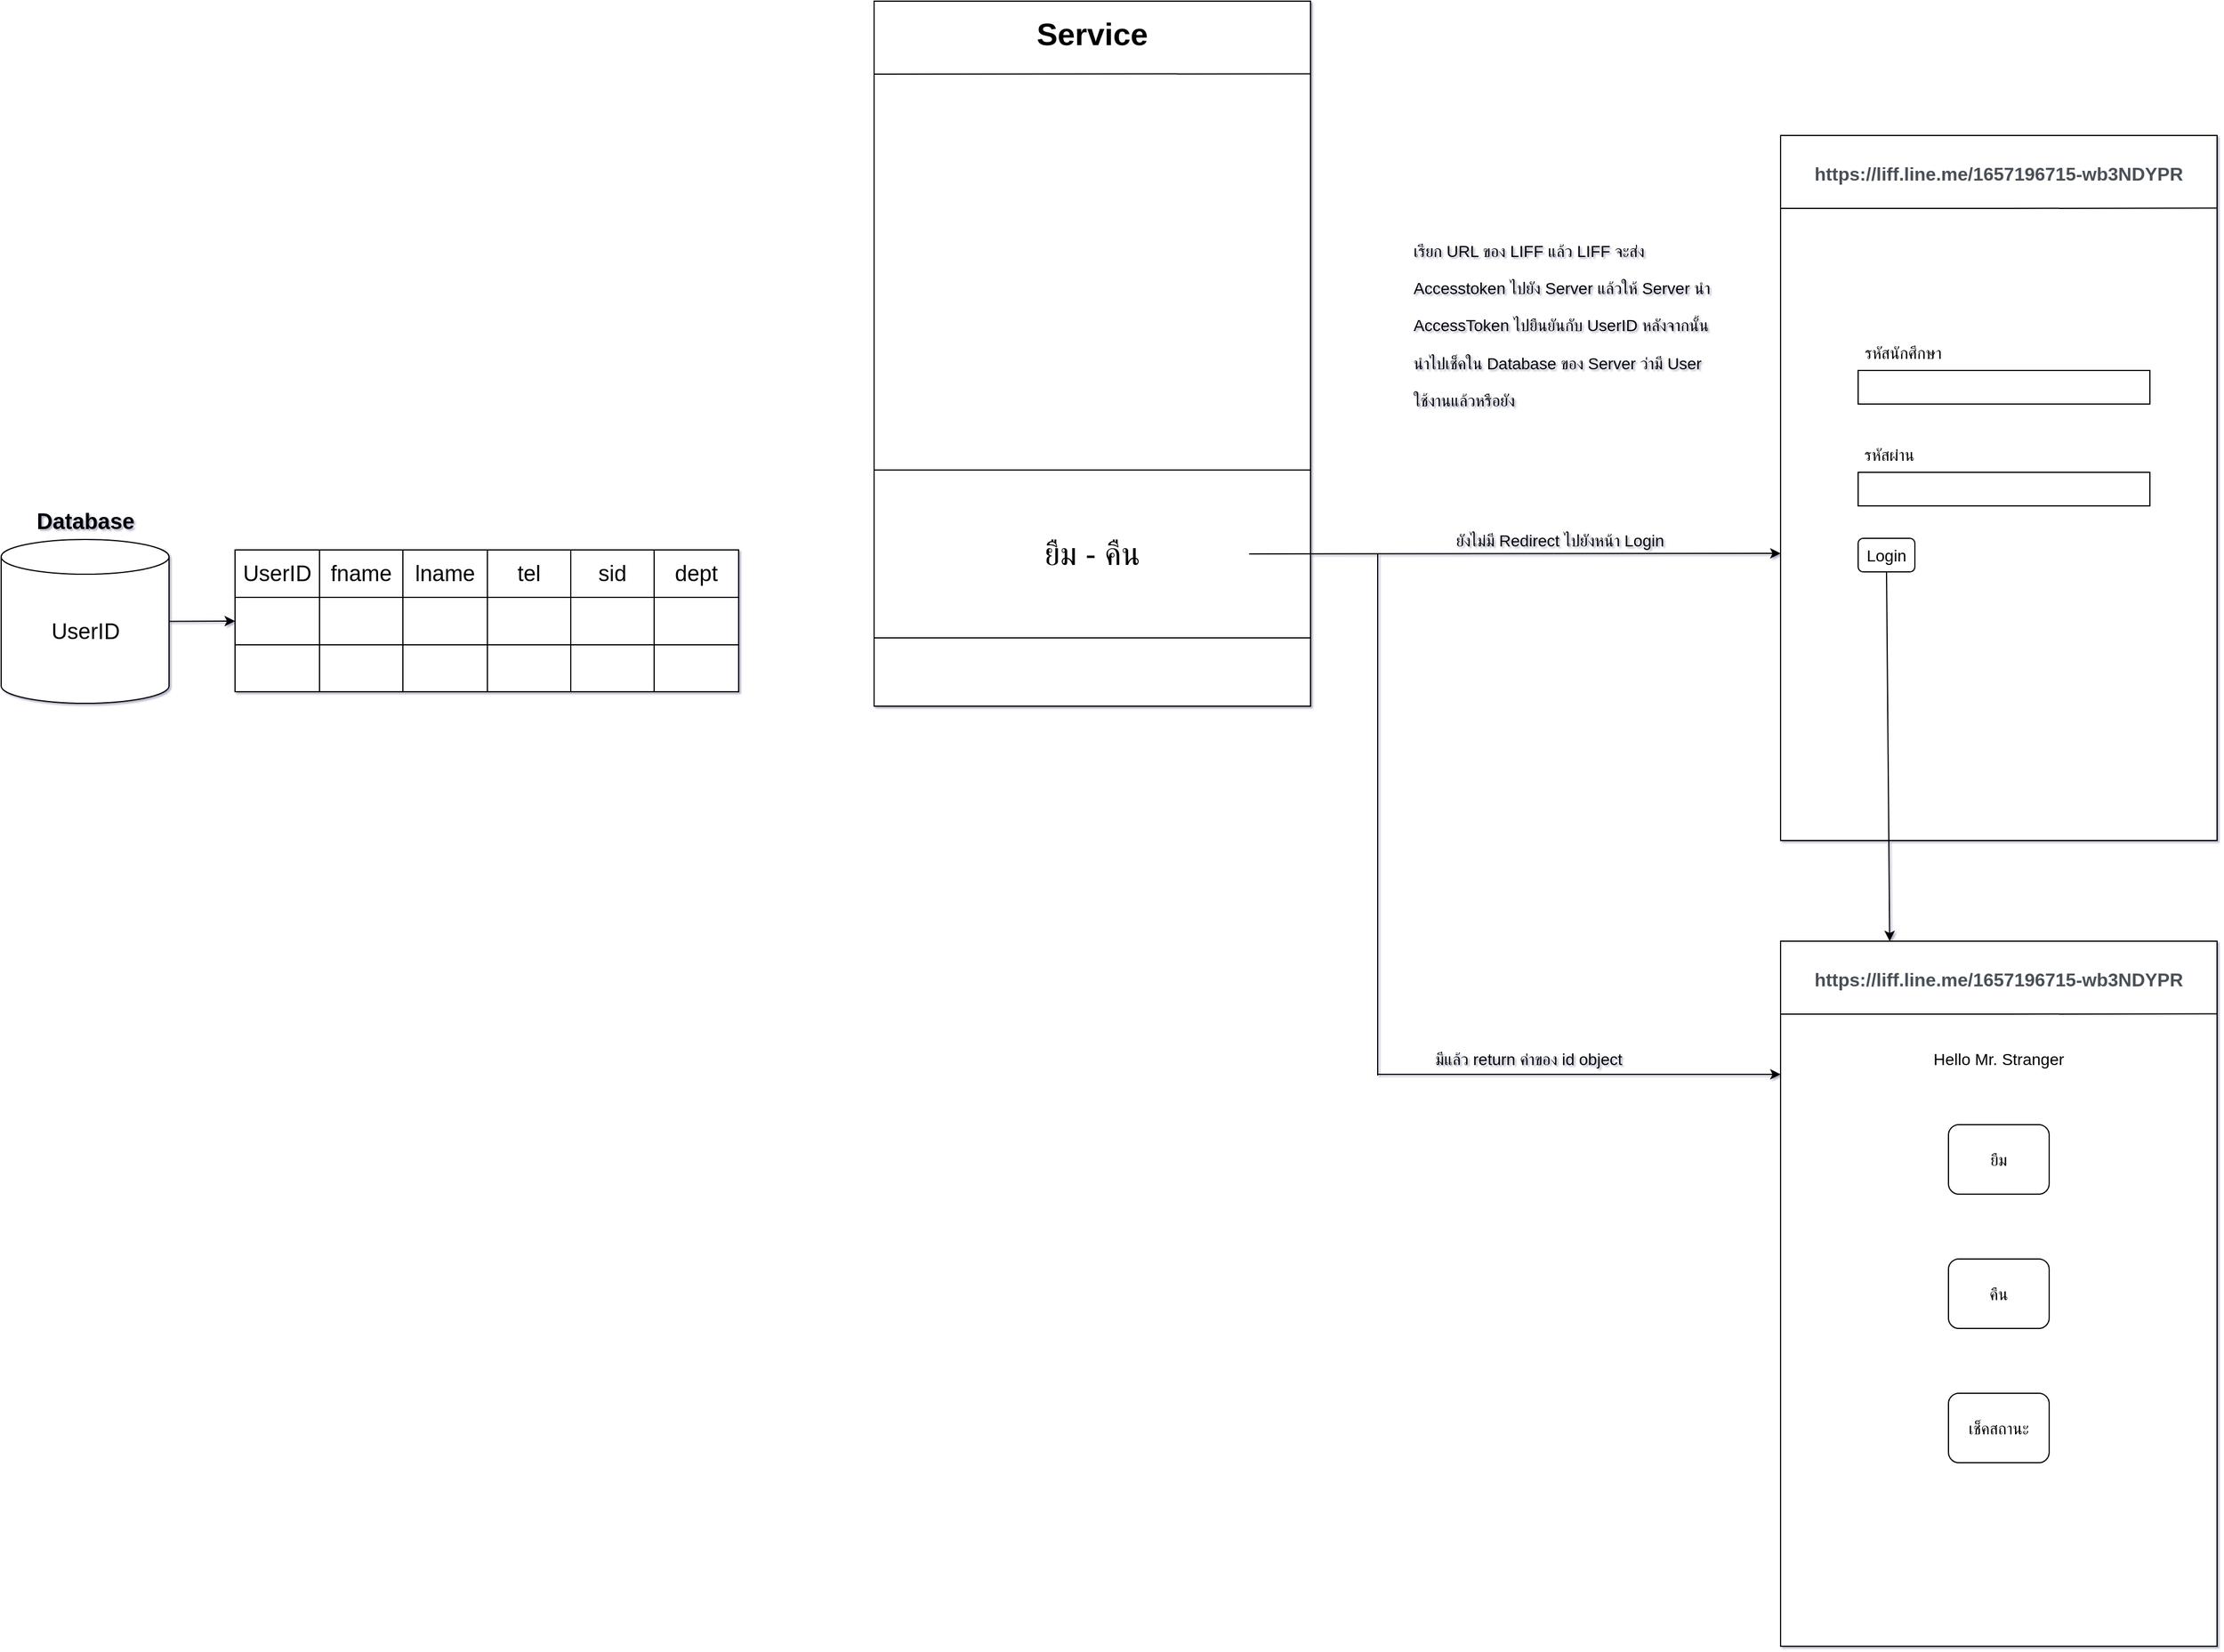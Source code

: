 <mxfile version="17.4.2" type="device"><diagram id="jK2OxjTC_O_EuV1zXGFA" name="Page-1"><mxGraphModel dx="2774" dy="1046" grid="1" gridSize="29" guides="1" tooltips="1" connect="1" arrows="1" fold="1" page="1" pageScale="1" pageWidth="850" pageHeight="1100" background="#ffffff" math="0" shadow="1"><root><mxCell id="0"/><mxCell id="1" parent="0"/><mxCell id="t9RGDMrRw25TWYJttGCa-8" value="" style="group" parent="1" vertex="1" connectable="0"><mxGeometry width="377" height="609" as="geometry"/></mxCell><mxCell id="t9RGDMrRw25TWYJttGCa-1" value="" style="rounded=0;whiteSpace=wrap;html=1;" parent="t9RGDMrRw25TWYJttGCa-8" vertex="1"><mxGeometry width="377" height="609" as="geometry"/></mxCell><mxCell id="t9RGDMrRw25TWYJttGCa-2" value="" style="endArrow=none;html=1;rounded=0;entryX=1;entryY=0.103;entryDx=0;entryDy=0;entryPerimeter=0;" parent="t9RGDMrRw25TWYJttGCa-8" target="t9RGDMrRw25TWYJttGCa-1" edge="1"><mxGeometry width="50" height="50" relative="1" as="geometry"><mxPoint y="63" as="sourcePoint"/><mxPoint x="377" y="58" as="targetPoint"/></mxGeometry></mxCell><mxCell id="t9RGDMrRw25TWYJttGCa-3" value="&lt;font style=&quot;font-size: 27px&quot;&gt;&lt;b&gt;Service&lt;/b&gt;&lt;/font&gt;" style="text;html=1;strokeColor=none;fillColor=none;align=center;verticalAlign=middle;whiteSpace=wrap;rounded=0;" parent="t9RGDMrRw25TWYJttGCa-8" vertex="1"><mxGeometry width="377" height="58" as="geometry"/></mxCell><mxCell id="t9RGDMrRw25TWYJttGCa-4" value="" style="rounded=0;whiteSpace=wrap;html=1;fontSize=27;" parent="t9RGDMrRw25TWYJttGCa-8" vertex="1"><mxGeometry y="405" width="377" height="145" as="geometry"/></mxCell><mxCell id="t9RGDMrRw25TWYJttGCa-6" value="ยืม - คืน" style="text;html=1;strokeColor=none;fillColor=none;align=center;verticalAlign=middle;whiteSpace=wrap;rounded=0;fontSize=27;" parent="t9RGDMrRw25TWYJttGCa-8" vertex="1"><mxGeometry y="405" width="377" height="146" as="geometry"/></mxCell><mxCell id="t9RGDMrRw25TWYJttGCa-9" value="" style="endArrow=classic;html=1;rounded=0;fontSize=27;" parent="t9RGDMrRw25TWYJttGCa-8" edge="1"><mxGeometry width="50" height="50" relative="1" as="geometry"><mxPoint x="324" y="477.5" as="sourcePoint"/><mxPoint x="783" y="477" as="targetPoint"/></mxGeometry></mxCell><mxCell id="t9RGDMrRw25TWYJttGCa-20" value="&lt;font style=&quot;font-size: 14px&quot;&gt;เรียก URL ของ LIFF แล้ว LIFF จะส่ง Accesstoken ไปยัง Server แล้วให้ Server นำ AccessToken ไปยืนยันกับ UserID หลังจากนั้น นำไปเช็คใน Database ของ Server ว่ามี User ใช้งานแล้วหรือยัง&lt;/font&gt;" style="text;html=1;strokeColor=none;fillColor=none;align=left;verticalAlign=middle;whiteSpace=wrap;rounded=0;fontSize=27;" parent="1" vertex="1"><mxGeometry x="464" y="203" width="261" height="145" as="geometry"/></mxCell><mxCell id="t9RGDMrRw25TWYJttGCa-21" value="" style="group" parent="1" vertex="1" connectable="0"><mxGeometry x="783" y="116" width="377" height="609" as="geometry"/></mxCell><mxCell id="t9RGDMrRw25TWYJttGCa-12" value="" style="rounded=0;whiteSpace=wrap;html=1;" parent="t9RGDMrRw25TWYJttGCa-21" vertex="1"><mxGeometry width="377" height="609" as="geometry"/></mxCell><mxCell id="t9RGDMrRw25TWYJttGCa-13" value="" style="endArrow=none;html=1;rounded=0;entryX=1;entryY=0.103;entryDx=0;entryDy=0;entryPerimeter=0;" parent="t9RGDMrRw25TWYJttGCa-21" target="t9RGDMrRw25TWYJttGCa-12" edge="1"><mxGeometry width="50" height="50" relative="1" as="geometry"><mxPoint y="63" as="sourcePoint"/><mxPoint x="377" y="58" as="targetPoint"/><Array as="points"><mxPoint x="197" y="63"/></Array></mxGeometry></mxCell><mxCell id="t9RGDMrRw25TWYJttGCa-18" value="&lt;span style=&quot;color: rgb(73 , 80 , 87) ; font-family: &amp;#34;roboto&amp;#34; , &amp;#34;meiryo&amp;#34; , , , &amp;#34;blinkmacsystemfont&amp;#34; , &amp;#34;segoe ui&amp;#34; , &amp;#34;helvetica neue&amp;#34; , &amp;#34;segoe ui emoji&amp;#34; , &amp;#34;segoe ui symbol&amp;#34; , &amp;#34;apple color emoji&amp;#34; , &amp;#34;noto color emoji&amp;#34; , &amp;#34;noto emoji&amp;#34; , sans-serif , &amp;#34;arial&amp;#34; ; font-size: 16px ; background-color: rgb(255 , 255 , 255)&quot;&gt;&lt;b&gt;https://liff.line.me/1657196715-wb3NDYPR&lt;/b&gt;&lt;/span&gt;" style="text;html=1;strokeColor=none;fillColor=none;align=center;verticalAlign=middle;whiteSpace=wrap;rounded=0;fontSize=27;" parent="t9RGDMrRw25TWYJttGCa-21" vertex="1"><mxGeometry x="17" y="15" width="343" height="29" as="geometry"/></mxCell><mxCell id="t9RGDMrRw25TWYJttGCa-49" value="" style="rounded=0;whiteSpace=wrap;html=1;fontSize=14;" parent="t9RGDMrRw25TWYJttGCa-21" vertex="1"><mxGeometry x="67" y="203" width="252" height="29" as="geometry"/></mxCell><mxCell id="t9RGDMrRw25TWYJttGCa-50" value="" style="rounded=0;whiteSpace=wrap;html=1;fontSize=14;" parent="t9RGDMrRw25TWYJttGCa-21" vertex="1"><mxGeometry x="67" y="291" width="252" height="29" as="geometry"/></mxCell><mxCell id="t9RGDMrRw25TWYJttGCa-51" value="รหัสนักศึกษา" style="text;html=1;strokeColor=none;fillColor=none;align=center;verticalAlign=middle;whiteSpace=wrap;rounded=0;fontSize=14;" parent="t9RGDMrRw25TWYJttGCa-21" vertex="1"><mxGeometry x="67" y="173" width="78" height="30" as="geometry"/></mxCell><mxCell id="t9RGDMrRw25TWYJttGCa-59" value="รหัสผ่าน" style="text;html=1;strokeColor=none;fillColor=none;align=center;verticalAlign=middle;whiteSpace=wrap;rounded=0;fontSize=14;" parent="t9RGDMrRw25TWYJttGCa-21" vertex="1"><mxGeometry x="67" y="261" width="53.5" height="30" as="geometry"/></mxCell><mxCell id="t9RGDMrRw25TWYJttGCa-60" value="Login" style="rounded=1;whiteSpace=wrap;html=1;fontSize=14;" parent="t9RGDMrRw25TWYJttGCa-21" vertex="1"><mxGeometry x="67" y="348" width="49" height="29" as="geometry"/></mxCell><mxCell id="t9RGDMrRw25TWYJttGCa-22" value="ยังไม่มี Redirect ไปยังหน้า Login" style="text;html=1;strokeColor=none;fillColor=none;align=center;verticalAlign=middle;whiteSpace=wrap;rounded=0;fontSize=14;" parent="1" vertex="1"><mxGeometry x="491" y="451" width="203" height="30" as="geometry"/></mxCell><mxCell id="t9RGDMrRw25TWYJttGCa-23" value="" style="endArrow=classic;html=1;rounded=0;fontSize=27;" parent="1" edge="1"><mxGeometry width="50" height="50" relative="1" as="geometry"><mxPoint x="435" y="927" as="sourcePoint"/><mxPoint x="783" y="927" as="targetPoint"/></mxGeometry></mxCell><mxCell id="t9RGDMrRw25TWYJttGCa-24" value="มีแล้ว return ค่าของ id object" style="text;html=1;strokeColor=none;fillColor=none;align=center;verticalAlign=middle;whiteSpace=wrap;rounded=0;fontSize=14;" parent="1" vertex="1"><mxGeometry x="464" y="899" width="203" height="30" as="geometry"/></mxCell><mxCell id="t9RGDMrRw25TWYJttGCa-27" value="" style="group" parent="1" vertex="1" connectable="0"><mxGeometry x="783" y="812" width="377" height="609" as="geometry"/></mxCell><mxCell id="t9RGDMrRw25TWYJttGCa-28" value="" style="rounded=0;whiteSpace=wrap;html=1;" parent="t9RGDMrRw25TWYJttGCa-27" vertex="1"><mxGeometry width="377" height="609" as="geometry"/></mxCell><mxCell id="t9RGDMrRw25TWYJttGCa-29" value="" style="endArrow=none;html=1;rounded=0;entryX=1;entryY=0.103;entryDx=0;entryDy=0;entryPerimeter=0;" parent="t9RGDMrRw25TWYJttGCa-27" target="t9RGDMrRw25TWYJttGCa-28" edge="1"><mxGeometry width="50" height="50" relative="1" as="geometry"><mxPoint y="63" as="sourcePoint"/><mxPoint x="377" y="58" as="targetPoint"/><Array as="points"><mxPoint x="197" y="63"/></Array></mxGeometry></mxCell><mxCell id="t9RGDMrRw25TWYJttGCa-30" value="&lt;span style=&quot;color: rgb(73 , 80 , 87) ; font-family: &amp;#34;roboto&amp;#34; , &amp;#34;meiryo&amp;#34; , , , &amp;#34;blinkmacsystemfont&amp;#34; , &amp;#34;segoe ui&amp;#34; , &amp;#34;helvetica neue&amp;#34; , &amp;#34;segoe ui emoji&amp;#34; , &amp;#34;segoe ui symbol&amp;#34; , &amp;#34;apple color emoji&amp;#34; , &amp;#34;noto color emoji&amp;#34; , &amp;#34;noto emoji&amp;#34; , sans-serif , &amp;#34;arial&amp;#34; ; font-size: 16px ; background-color: rgb(255 , 255 , 255)&quot;&gt;&lt;b&gt;https://liff.line.me/1657196715-wb3NDYPR&lt;/b&gt;&lt;/span&gt;" style="text;html=1;strokeColor=none;fillColor=none;align=center;verticalAlign=middle;whiteSpace=wrap;rounded=0;fontSize=27;" parent="t9RGDMrRw25TWYJttGCa-27" vertex="1"><mxGeometry x="17" y="15" width="343" height="29" as="geometry"/></mxCell><mxCell id="t9RGDMrRw25TWYJttGCa-33" value="Hello Mr. Stranger" style="text;html=1;strokeColor=none;fillColor=none;align=center;verticalAlign=middle;whiteSpace=wrap;rounded=0;fontSize=14;" parent="t9RGDMrRw25TWYJttGCa-27" vertex="1"><mxGeometry x="108.25" y="87" width="160.5" height="30" as="geometry"/></mxCell><mxCell id="t9RGDMrRw25TWYJttGCa-34" value="ยืม" style="rounded=1;whiteSpace=wrap;html=1;fontSize=14;" parent="t9RGDMrRw25TWYJttGCa-27" vertex="1"><mxGeometry x="145" y="158.5" width="87" height="60" as="geometry"/></mxCell><mxCell id="t9RGDMrRw25TWYJttGCa-47" value="คืน" style="rounded=1;whiteSpace=wrap;html=1;fontSize=14;" parent="t9RGDMrRw25TWYJttGCa-27" vertex="1"><mxGeometry x="145" y="274.5" width="87" height="60" as="geometry"/></mxCell><mxCell id="t9RGDMrRw25TWYJttGCa-48" value="เช็คสถานะ" style="rounded=1;whiteSpace=wrap;html=1;fontSize=14;" parent="t9RGDMrRw25TWYJttGCa-27" vertex="1"><mxGeometry x="145" y="390.5" width="87" height="60" as="geometry"/></mxCell><mxCell id="t9RGDMrRw25TWYJttGCa-32" value="" style="endArrow=none;html=1;rounded=0;fontSize=14;" parent="1" edge="1"><mxGeometry width="50" height="50" relative="1" as="geometry"><mxPoint x="435" y="928" as="sourcePoint"/><mxPoint x="435" y="477" as="targetPoint"/></mxGeometry></mxCell><mxCell id="t9RGDMrRw25TWYJttGCa-61" value="" style="endArrow=classic;html=1;rounded=0;fontSize=14;exitX=0.5;exitY=1;exitDx=0;exitDy=0;entryX=0.25;entryY=0;entryDx=0;entryDy=0;" parent="1" source="t9RGDMrRw25TWYJttGCa-60" target="t9RGDMrRw25TWYJttGCa-28" edge="1"><mxGeometry width="50" height="50" relative="1" as="geometry"><mxPoint x="841" y="775" as="sourcePoint"/><mxPoint x="891" y="725" as="targetPoint"/></mxGeometry></mxCell><mxCell id="JSyb6OxF0_jJzWg1dHv2-58" value="" style="group" vertex="1" connectable="0" parent="1"><mxGeometry x="-754" y="435" width="145" height="171.5" as="geometry"/></mxCell><mxCell id="JSyb6OxF0_jJzWg1dHv2-1" value="" style="shape=cylinder3;whiteSpace=wrap;html=1;boundedLbl=1;backgroundOutline=1;size=15;" vertex="1" parent="JSyb6OxF0_jJzWg1dHv2-58"><mxGeometry y="30" width="145" height="141.5" as="geometry"/></mxCell><mxCell id="JSyb6OxF0_jJzWg1dHv2-2" value="&lt;font style=&quot;font-size: 19px&quot;&gt;&lt;b&gt;Database&lt;/b&gt;&lt;/font&gt;" style="text;html=1;strokeColor=none;fillColor=none;align=center;verticalAlign=middle;whiteSpace=wrap;rounded=0;" vertex="1" parent="JSyb6OxF0_jJzWg1dHv2-58"><mxGeometry x="42.5" width="60" height="30" as="geometry"/></mxCell><mxCell id="JSyb6OxF0_jJzWg1dHv2-57" value="&lt;span style=&quot;font-size: 19px&quot;&gt;UserID&lt;/span&gt;" style="text;html=1;strokeColor=none;fillColor=none;align=center;verticalAlign=middle;whiteSpace=wrap;rounded=0;" vertex="1" parent="JSyb6OxF0_jJzWg1dHv2-58"><mxGeometry x="42.5" y="94.75" width="60" height="30" as="geometry"/></mxCell><mxCell id="JSyb6OxF0_jJzWg1dHv2-61" value="" style="shape=table;html=1;whiteSpace=wrap;startSize=0;container=1;collapsible=0;childLayout=tableLayout;fontSize=19;align=center;" vertex="1" parent="1"><mxGeometry x="-552" y="474" width="435" height="122.5" as="geometry"/></mxCell><mxCell id="JSyb6OxF0_jJzWg1dHv2-62" value="" style="shape=tableRow;horizontal=0;startSize=0;swimlaneHead=0;swimlaneBody=0;top=0;left=0;bottom=0;right=0;collapsible=0;dropTarget=0;fillColor=none;points=[[0,0.5],[1,0.5]];portConstraint=eastwest;fontSize=19;align=center;" vertex="1" parent="JSyb6OxF0_jJzWg1dHv2-61"><mxGeometry width="435" height="41" as="geometry"/></mxCell><mxCell id="JSyb6OxF0_jJzWg1dHv2-80" value="UserID" style="shape=partialRectangle;html=1;whiteSpace=wrap;connectable=0;fillColor=none;top=0;left=0;bottom=0;right=0;overflow=hidden;fontSize=19;" vertex="1" parent="JSyb6OxF0_jJzWg1dHv2-62"><mxGeometry width="73" height="41" as="geometry"><mxRectangle width="73" height="41" as="alternateBounds"/></mxGeometry></mxCell><mxCell id="JSyb6OxF0_jJzWg1dHv2-77" value="fname" style="shape=partialRectangle;html=1;whiteSpace=wrap;connectable=0;fillColor=none;top=0;left=0;bottom=0;right=0;overflow=hidden;fontSize=19;" vertex="1" parent="JSyb6OxF0_jJzWg1dHv2-62"><mxGeometry x="73" width="72" height="41" as="geometry"><mxRectangle width="72" height="41" as="alternateBounds"/></mxGeometry></mxCell><mxCell id="JSyb6OxF0_jJzWg1dHv2-74" value="lname" style="shape=partialRectangle;html=1;whiteSpace=wrap;connectable=0;fillColor=none;top=0;left=0;bottom=0;right=0;overflow=hidden;fontSize=19;" vertex="1" parent="JSyb6OxF0_jJzWg1dHv2-62"><mxGeometry x="145" width="73" height="41" as="geometry"><mxRectangle width="73" height="41" as="alternateBounds"/></mxGeometry></mxCell><mxCell id="JSyb6OxF0_jJzWg1dHv2-63" value="tel" style="shape=partialRectangle;html=1;whiteSpace=wrap;connectable=0;fillColor=none;top=0;left=0;bottom=0;right=0;overflow=hidden;fontSize=19;" vertex="1" parent="JSyb6OxF0_jJzWg1dHv2-62"><mxGeometry x="218" width="72" height="41" as="geometry"><mxRectangle width="72" height="41" as="alternateBounds"/></mxGeometry></mxCell><mxCell id="JSyb6OxF0_jJzWg1dHv2-64" value="sid" style="shape=partialRectangle;html=1;whiteSpace=wrap;connectable=0;fillColor=none;top=0;left=0;bottom=0;right=0;overflow=hidden;fontSize=19;" vertex="1" parent="JSyb6OxF0_jJzWg1dHv2-62"><mxGeometry x="290" width="72" height="41" as="geometry"><mxRectangle width="72" height="41" as="alternateBounds"/></mxGeometry></mxCell><mxCell id="JSyb6OxF0_jJzWg1dHv2-65" value="dept" style="shape=partialRectangle;html=1;whiteSpace=wrap;connectable=0;fillColor=none;top=0;left=0;bottom=0;right=0;overflow=hidden;fontSize=19;" vertex="1" parent="JSyb6OxF0_jJzWg1dHv2-62"><mxGeometry x="362" width="73" height="41" as="geometry"><mxRectangle width="73" height="41" as="alternateBounds"/></mxGeometry></mxCell><mxCell id="JSyb6OxF0_jJzWg1dHv2-66" value="" style="shape=tableRow;horizontal=0;startSize=0;swimlaneHead=0;swimlaneBody=0;top=0;left=0;bottom=0;right=0;collapsible=0;dropTarget=0;fillColor=none;points=[[0,0.5],[1,0.5]];portConstraint=eastwest;fontSize=19;" vertex="1" parent="JSyb6OxF0_jJzWg1dHv2-61"><mxGeometry y="41" width="435" height="41" as="geometry"/></mxCell><mxCell id="JSyb6OxF0_jJzWg1dHv2-81" style="shape=partialRectangle;html=1;whiteSpace=wrap;connectable=0;fillColor=none;top=0;left=0;bottom=0;right=0;overflow=hidden;fontSize=19;" vertex="1" parent="JSyb6OxF0_jJzWg1dHv2-66"><mxGeometry width="73" height="41" as="geometry"><mxRectangle width="73" height="41" as="alternateBounds"/></mxGeometry></mxCell><mxCell id="JSyb6OxF0_jJzWg1dHv2-78" style="shape=partialRectangle;html=1;whiteSpace=wrap;connectable=0;fillColor=none;top=0;left=0;bottom=0;right=0;overflow=hidden;fontSize=19;" vertex="1" parent="JSyb6OxF0_jJzWg1dHv2-66"><mxGeometry x="73" width="72" height="41" as="geometry"><mxRectangle width="72" height="41" as="alternateBounds"/></mxGeometry></mxCell><mxCell id="JSyb6OxF0_jJzWg1dHv2-75" style="shape=partialRectangle;html=1;whiteSpace=wrap;connectable=0;fillColor=none;top=0;left=0;bottom=0;right=0;overflow=hidden;fontSize=19;" vertex="1" parent="JSyb6OxF0_jJzWg1dHv2-66"><mxGeometry x="145" width="73" height="41" as="geometry"><mxRectangle width="73" height="41" as="alternateBounds"/></mxGeometry></mxCell><mxCell id="JSyb6OxF0_jJzWg1dHv2-67" value="" style="shape=partialRectangle;html=1;whiteSpace=wrap;connectable=0;fillColor=none;top=0;left=0;bottom=0;right=0;overflow=hidden;fontSize=19;" vertex="1" parent="JSyb6OxF0_jJzWg1dHv2-66"><mxGeometry x="218" width="72" height="41" as="geometry"><mxRectangle width="72" height="41" as="alternateBounds"/></mxGeometry></mxCell><mxCell id="JSyb6OxF0_jJzWg1dHv2-68" value="" style="shape=partialRectangle;html=1;whiteSpace=wrap;connectable=0;fillColor=none;top=0;left=0;bottom=0;right=0;overflow=hidden;fontSize=19;" vertex="1" parent="JSyb6OxF0_jJzWg1dHv2-66"><mxGeometry x="290" width="72" height="41" as="geometry"><mxRectangle width="72" height="41" as="alternateBounds"/></mxGeometry></mxCell><mxCell id="JSyb6OxF0_jJzWg1dHv2-69" value="" style="shape=partialRectangle;html=1;whiteSpace=wrap;connectable=0;fillColor=none;top=0;left=0;bottom=0;right=0;overflow=hidden;fontSize=19;" vertex="1" parent="JSyb6OxF0_jJzWg1dHv2-66"><mxGeometry x="362" width="73" height="41" as="geometry"><mxRectangle width="73" height="41" as="alternateBounds"/></mxGeometry></mxCell><mxCell id="JSyb6OxF0_jJzWg1dHv2-70" value="" style="shape=tableRow;horizontal=0;startSize=0;swimlaneHead=0;swimlaneBody=0;top=0;left=0;bottom=0;right=0;collapsible=0;dropTarget=0;fillColor=none;points=[[0,0.5],[1,0.5]];portConstraint=eastwest;fontSize=19;" vertex="1" parent="JSyb6OxF0_jJzWg1dHv2-61"><mxGeometry y="82" width="435" height="40" as="geometry"/></mxCell><mxCell id="JSyb6OxF0_jJzWg1dHv2-82" style="shape=partialRectangle;html=1;whiteSpace=wrap;connectable=0;fillColor=none;top=0;left=0;bottom=0;right=0;overflow=hidden;fontSize=19;" vertex="1" parent="JSyb6OxF0_jJzWg1dHv2-70"><mxGeometry width="73" height="40" as="geometry"><mxRectangle width="73" height="40" as="alternateBounds"/></mxGeometry></mxCell><mxCell id="JSyb6OxF0_jJzWg1dHv2-79" style="shape=partialRectangle;html=1;whiteSpace=wrap;connectable=0;fillColor=none;top=0;left=0;bottom=0;right=0;overflow=hidden;fontSize=19;" vertex="1" parent="JSyb6OxF0_jJzWg1dHv2-70"><mxGeometry x="73" width="72" height="40" as="geometry"><mxRectangle width="72" height="40" as="alternateBounds"/></mxGeometry></mxCell><mxCell id="JSyb6OxF0_jJzWg1dHv2-76" style="shape=partialRectangle;html=1;whiteSpace=wrap;connectable=0;fillColor=none;top=0;left=0;bottom=0;right=0;overflow=hidden;fontSize=19;" vertex="1" parent="JSyb6OxF0_jJzWg1dHv2-70"><mxGeometry x="145" width="73" height="40" as="geometry"><mxRectangle width="73" height="40" as="alternateBounds"/></mxGeometry></mxCell><mxCell id="JSyb6OxF0_jJzWg1dHv2-71" value="" style="shape=partialRectangle;html=1;whiteSpace=wrap;connectable=0;fillColor=none;top=0;left=0;bottom=0;right=0;overflow=hidden;fontSize=19;" vertex="1" parent="JSyb6OxF0_jJzWg1dHv2-70"><mxGeometry x="218" width="72" height="40" as="geometry"><mxRectangle width="72" height="40" as="alternateBounds"/></mxGeometry></mxCell><mxCell id="JSyb6OxF0_jJzWg1dHv2-72" value="" style="shape=partialRectangle;html=1;whiteSpace=wrap;connectable=0;fillColor=none;top=0;left=0;bottom=0;right=0;overflow=hidden;fontSize=19;" vertex="1" parent="JSyb6OxF0_jJzWg1dHv2-70"><mxGeometry x="290" width="72" height="40" as="geometry"><mxRectangle width="72" height="40" as="alternateBounds"/></mxGeometry></mxCell><mxCell id="JSyb6OxF0_jJzWg1dHv2-73" value="" style="shape=partialRectangle;html=1;whiteSpace=wrap;connectable=0;fillColor=none;top=0;left=0;bottom=0;right=0;overflow=hidden;pointerEvents=1;fontSize=19;" vertex="1" parent="JSyb6OxF0_jJzWg1dHv2-70"><mxGeometry x="362" width="73" height="40" as="geometry"><mxRectangle width="73" height="40" as="alternateBounds"/></mxGeometry></mxCell><mxCell id="JSyb6OxF0_jJzWg1dHv2-83" value="" style="endArrow=classic;html=1;rounded=0;fontSize=19;exitX=1;exitY=0.5;exitDx=0;exitDy=0;exitPerimeter=0;entryX=0;entryY=0.5;entryDx=0;entryDy=0;" edge="1" parent="1" source="JSyb6OxF0_jJzWg1dHv2-1" target="JSyb6OxF0_jJzWg1dHv2-66"><mxGeometry width="50" height="50" relative="1" as="geometry"><mxPoint x="-464" y="630" as="sourcePoint"/><mxPoint x="-414" y="580" as="targetPoint"/></mxGeometry></mxCell></root></mxGraphModel></diagram></mxfile>